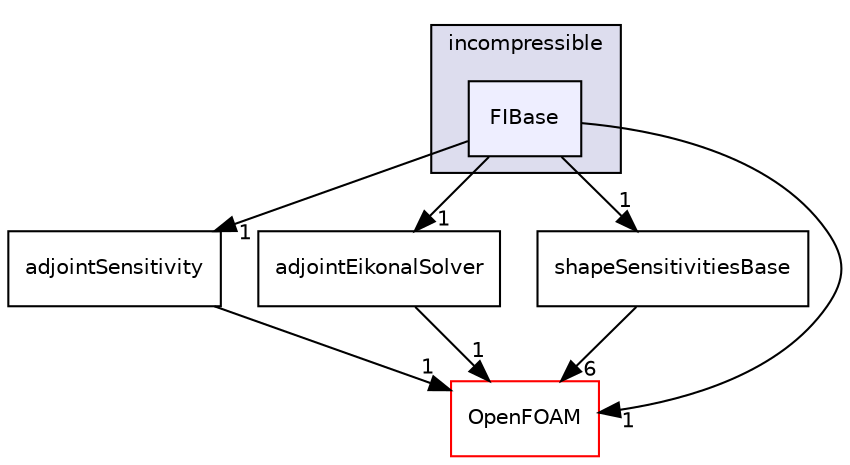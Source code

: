 digraph "src/optimisation/adjointOptimisation/adjoint/optimisation/adjointSensitivity/incompressible/FIBase" {
  bgcolor=transparent;
  compound=true
  node [ fontsize="10", fontname="Helvetica"];
  edge [ labelfontsize="10", labelfontname="Helvetica"];
  subgraph clusterdir_2b473d201aab52bb890a8b3370c59272 {
    graph [ bgcolor="#ddddee", pencolor="black", label="incompressible" fontname="Helvetica", fontsize="10", URL="dir_2b473d201aab52bb890a8b3370c59272.html"]
  dir_71a22054458ddf5c230228f7a7c3f1b7 [shape=box, label="FIBase", style="filled", fillcolor="#eeeeff", pencolor="black", URL="dir_71a22054458ddf5c230228f7a7c3f1b7.html"];
  }
  dir_c9975b67581c2da6d7f831922d1c5844 [shape=box label="adjointSensitivity" URL="dir_c9975b67581c2da6d7f831922d1c5844.html"];
  dir_2e016391dee912ecb8414429fd8311b6 [shape=box label="adjointEikonalSolver" URL="dir_2e016391dee912ecb8414429fd8311b6.html"];
  dir_0b22c8edd23710d15b1d2247fd5f446d [shape=box label="shapeSensitivitiesBase" URL="dir_0b22c8edd23710d15b1d2247fd5f446d.html"];
  dir_c5473ff19b20e6ec4dfe5c310b3778a8 [shape=box label="OpenFOAM" color="red" URL="dir_c5473ff19b20e6ec4dfe5c310b3778a8.html"];
  dir_71a22054458ddf5c230228f7a7c3f1b7->dir_c9975b67581c2da6d7f831922d1c5844 [headlabel="1", labeldistance=1.5 headhref="dir_002840_002839.html"];
  dir_71a22054458ddf5c230228f7a7c3f1b7->dir_2e016391dee912ecb8414429fd8311b6 [headlabel="1", labeldistance=1.5 headhref="dir_002840_002837.html"];
  dir_71a22054458ddf5c230228f7a7c3f1b7->dir_0b22c8edd23710d15b1d2247fd5f446d [headlabel="1", labeldistance=1.5 headhref="dir_002840_002850.html"];
  dir_71a22054458ddf5c230228f7a7c3f1b7->dir_c5473ff19b20e6ec4dfe5c310b3778a8 [headlabel="1", labeldistance=1.5 headhref="dir_002840_002151.html"];
  dir_c9975b67581c2da6d7f831922d1c5844->dir_c5473ff19b20e6ec4dfe5c310b3778a8 [headlabel="1", labeldistance=1.5 headhref="dir_002839_002151.html"];
  dir_2e016391dee912ecb8414429fd8311b6->dir_c5473ff19b20e6ec4dfe5c310b3778a8 [headlabel="1", labeldistance=1.5 headhref="dir_002837_002151.html"];
  dir_0b22c8edd23710d15b1d2247fd5f446d->dir_c5473ff19b20e6ec4dfe5c310b3778a8 [headlabel="6", labeldistance=1.5 headhref="dir_002850_002151.html"];
}
